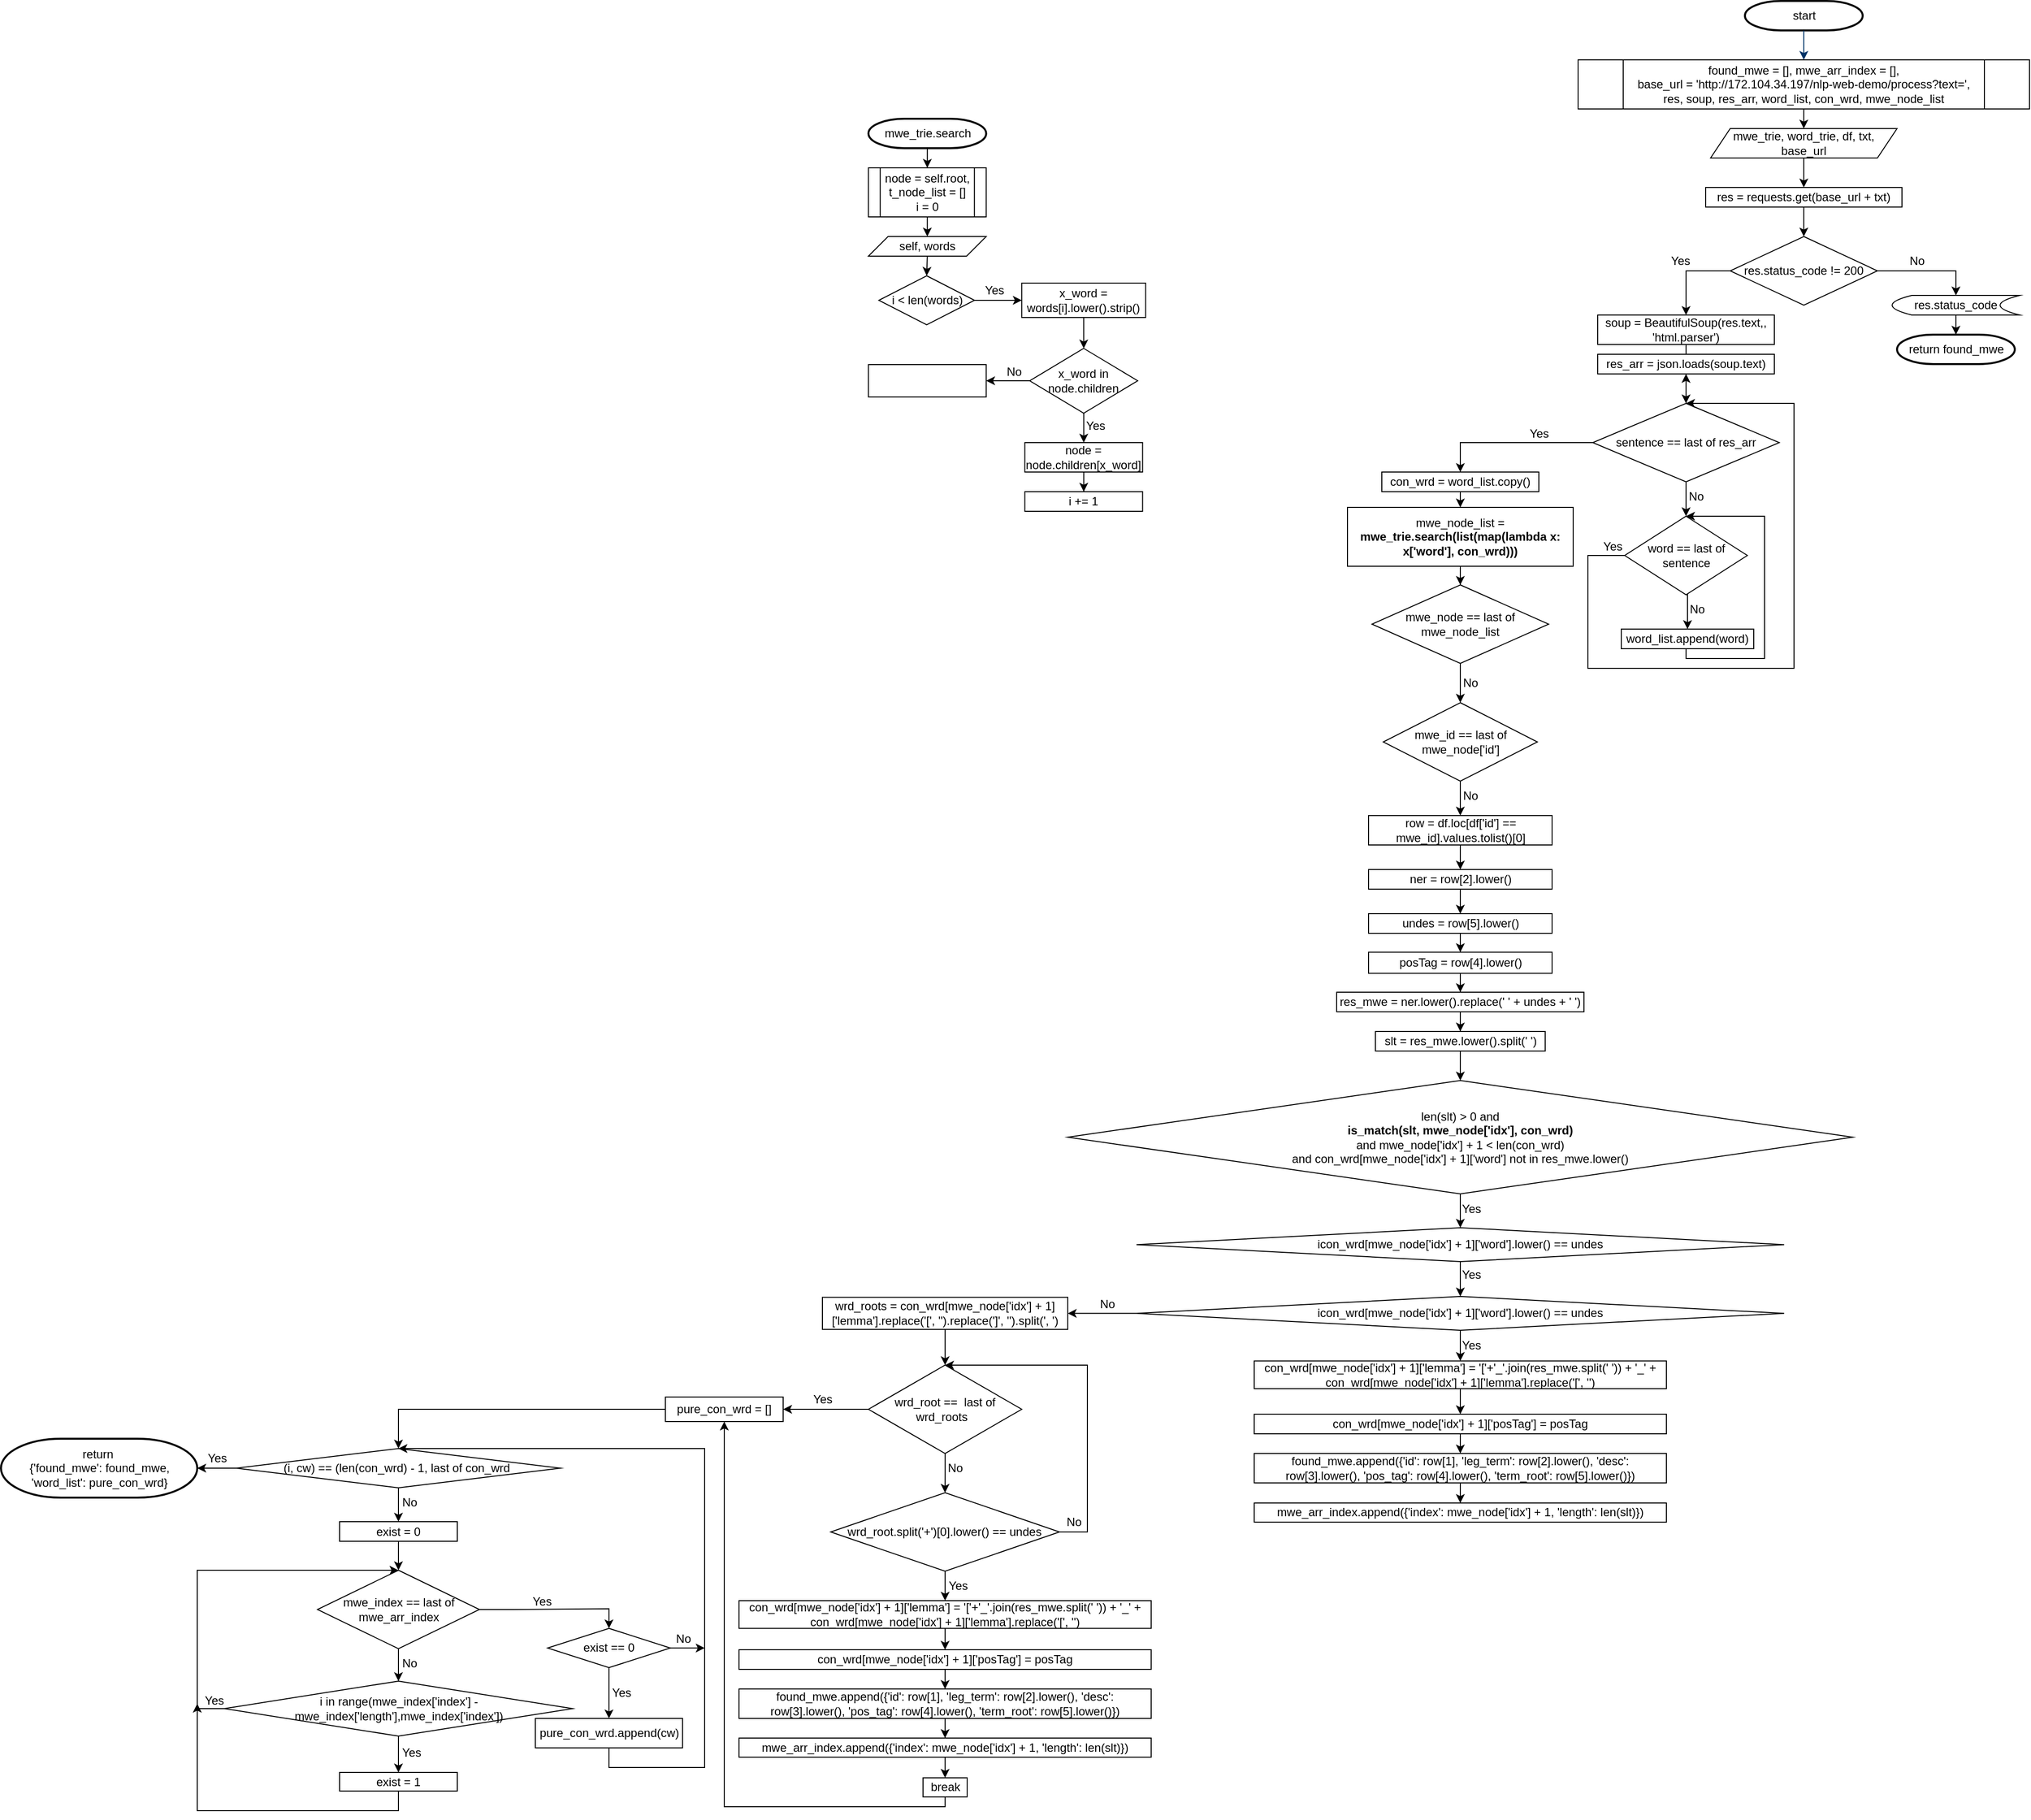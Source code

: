 <mxfile version="21.1.6" type="github">
  <diagram id="6a731a19-8d31-9384-78a2-239565b7b9f0" name="Page-1">
    <mxGraphModel dx="3327" dy="549" grid="1" gridSize="10" guides="1" tooltips="1" connect="1" arrows="1" fold="1" page="1" pageScale="1" pageWidth="1169" pageHeight="827" background="none" math="0" shadow="0">
      <root>
        <mxCell id="0" />
        <mxCell id="1" parent="0" />
        <mxCell id="2" value="start" style="shape=mxgraph.flowchart.terminator;strokeWidth=2;gradientColor=none;gradientDirection=north;fontStyle=0;html=1;" parent="1" vertex="1">
          <mxGeometry x="260" y="60" width="120" height="30" as="geometry" />
        </mxCell>
        <mxCell id="7" style="fontStyle=1;strokeColor=#003366;strokeWidth=1;html=1;entryX=0.5;entryY=0;entryDx=0;entryDy=0;" parent="1" source="2" target="uXSJqWY1-XG1KT0R3jyK-56" edge="1">
          <mxGeometry relative="1" as="geometry">
            <mxPoint x="320" y="130" as="targetPoint" />
          </mxGeometry>
        </mxCell>
        <mxCell id="uXSJqWY1-XG1KT0R3jyK-58" style="edgeStyle=orthogonalEdgeStyle;rounded=0;orthogonalLoop=1;jettySize=auto;html=1;exitX=0.5;exitY=1;exitDx=0;exitDy=0;entryX=0.5;entryY=0;entryDx=0;entryDy=0;" edge="1" parent="1" source="uXSJqWY1-XG1KT0R3jyK-56" target="uXSJqWY1-XG1KT0R3jyK-57">
          <mxGeometry relative="1" as="geometry" />
        </mxCell>
        <mxCell id="uXSJqWY1-XG1KT0R3jyK-56" value="found_mwe = [], mwe_arr_index = [],&lt;br&gt;base_url = &#39;http://172.104.34.197/nlp-web-demo/process?text=&lt;span style=&quot;background-color: initial;&quot;&gt;&#39;, &lt;br&gt;res, soup, res_arr, word_list, con_wrd, mwe_node_list&lt;/span&gt;" style="shape=process;whiteSpace=wrap;html=1;backgroundOutline=1;" vertex="1" parent="1">
          <mxGeometry x="90" y="120" width="460" height="50" as="geometry" />
        </mxCell>
        <mxCell id="uXSJqWY1-XG1KT0R3jyK-60" value="" style="edgeStyle=orthogonalEdgeStyle;rounded=0;orthogonalLoop=1;jettySize=auto;html=1;" edge="1" parent="1" source="uXSJqWY1-XG1KT0R3jyK-57" target="uXSJqWY1-XG1KT0R3jyK-59">
          <mxGeometry relative="1" as="geometry" />
        </mxCell>
        <mxCell id="uXSJqWY1-XG1KT0R3jyK-57" value="mwe_trie, word_trie, df, txt, base_url" style="shape=parallelogram;perimeter=parallelogramPerimeter;whiteSpace=wrap;html=1;fixedSize=1;" vertex="1" parent="1">
          <mxGeometry x="225" y="190" width="190" height="30" as="geometry" />
        </mxCell>
        <mxCell id="uXSJqWY1-XG1KT0R3jyK-62" value="" style="edgeStyle=orthogonalEdgeStyle;rounded=0;orthogonalLoop=1;jettySize=auto;html=1;" edge="1" parent="1" source="uXSJqWY1-XG1KT0R3jyK-59" target="uXSJqWY1-XG1KT0R3jyK-61">
          <mxGeometry relative="1" as="geometry" />
        </mxCell>
        <mxCell id="uXSJqWY1-XG1KT0R3jyK-59" value="res = requests.get(base_url + txt)" style="whiteSpace=wrap;html=1;" vertex="1" parent="1">
          <mxGeometry x="220" y="250" width="200" height="20" as="geometry" />
        </mxCell>
        <mxCell id="uXSJqWY1-XG1KT0R3jyK-64" style="edgeStyle=orthogonalEdgeStyle;rounded=0;orthogonalLoop=1;jettySize=auto;html=1;exitX=1;exitY=0.5;exitDx=0;exitDy=0;entryX=0.5;entryY=0;entryDx=0;entryDy=0;" edge="1" parent="1" source="uXSJqWY1-XG1KT0R3jyK-61" target="uXSJqWY1-XG1KT0R3jyK-63">
          <mxGeometry relative="1" as="geometry" />
        </mxCell>
        <mxCell id="uXSJqWY1-XG1KT0R3jyK-70" value="" style="edgeStyle=orthogonalEdgeStyle;rounded=0;orthogonalLoop=1;jettySize=auto;html=1;entryX=0.5;entryY=0;entryDx=0;entryDy=0;" edge="1" parent="1" source="uXSJqWY1-XG1KT0R3jyK-61" target="uXSJqWY1-XG1KT0R3jyK-69">
          <mxGeometry relative="1" as="geometry">
            <Array as="points">
              <mxPoint x="200" y="335" />
            </Array>
          </mxGeometry>
        </mxCell>
        <mxCell id="uXSJqWY1-XG1KT0R3jyK-61" value="res.status_code != 200" style="rhombus;whiteSpace=wrap;html=1;" vertex="1" parent="1">
          <mxGeometry x="245" y="300" width="150" height="70" as="geometry" />
        </mxCell>
        <mxCell id="uXSJqWY1-XG1KT0R3jyK-66" style="edgeStyle=orthogonalEdgeStyle;rounded=0;orthogonalLoop=1;jettySize=auto;html=1;exitX=0.5;exitY=1;exitDx=0;exitDy=0;" edge="1" parent="1" source="uXSJqWY1-XG1KT0R3jyK-63" target="uXSJqWY1-XG1KT0R3jyK-65">
          <mxGeometry relative="1" as="geometry" />
        </mxCell>
        <mxCell id="uXSJqWY1-XG1KT0R3jyK-63" value="res.status_code" style="shape=dataStorage;whiteSpace=wrap;html=1;fixedSize=1;" vertex="1" parent="1">
          <mxGeometry x="410" y="360" width="130" height="20" as="geometry" />
        </mxCell>
        <mxCell id="uXSJqWY1-XG1KT0R3jyK-65" value="return found_mwe" style="shape=mxgraph.flowchart.terminator;strokeWidth=2;gradientColor=none;gradientDirection=north;fontStyle=0;html=1;" vertex="1" parent="1">
          <mxGeometry x="415" y="400" width="120" height="30" as="geometry" />
        </mxCell>
        <mxCell id="uXSJqWY1-XG1KT0R3jyK-67" value="No" style="text;html=1;align=center;verticalAlign=middle;resizable=0;points=[];autosize=1;strokeColor=none;fillColor=none;" vertex="1" parent="1">
          <mxGeometry x="415" y="310" width="40" height="30" as="geometry" />
        </mxCell>
        <mxCell id="uXSJqWY1-XG1KT0R3jyK-73" value="" style="edgeStyle=orthogonalEdgeStyle;rounded=0;orthogonalLoop=1;jettySize=auto;html=1;" edge="1" parent="1" source="uXSJqWY1-XG1KT0R3jyK-69" target="uXSJqWY1-XG1KT0R3jyK-72">
          <mxGeometry relative="1" as="geometry">
            <Array as="points">
              <mxPoint x="200" y="520" />
              <mxPoint x="200" y="520" />
            </Array>
          </mxGeometry>
        </mxCell>
        <mxCell id="uXSJqWY1-XG1KT0R3jyK-69" value="soup = BeautifulSoup(res.text,, &#39;html.parser&#39;)" style="whiteSpace=wrap;html=1;" vertex="1" parent="1">
          <mxGeometry x="110" y="380" width="180" height="30" as="geometry" />
        </mxCell>
        <mxCell id="uXSJqWY1-XG1KT0R3jyK-71" value="Yes" style="text;html=1;align=center;verticalAlign=middle;resizable=0;points=[];autosize=1;strokeColor=none;fillColor=none;" vertex="1" parent="1">
          <mxGeometry x="174" y="310" width="40" height="30" as="geometry" />
        </mxCell>
        <mxCell id="uXSJqWY1-XG1KT0R3jyK-75" value="" style="edgeStyle=orthogonalEdgeStyle;rounded=0;orthogonalLoop=1;jettySize=auto;html=1;" edge="1" parent="1" source="uXSJqWY1-XG1KT0R3jyK-72" target="uXSJqWY1-XG1KT0R3jyK-74">
          <mxGeometry relative="1" as="geometry" />
        </mxCell>
        <mxCell id="uXSJqWY1-XG1KT0R3jyK-72" value="res_arr = json.loads(soup.text)" style="whiteSpace=wrap;html=1;" vertex="1" parent="1">
          <mxGeometry x="110" y="420" width="180" height="20" as="geometry" />
        </mxCell>
        <mxCell id="uXSJqWY1-XG1KT0R3jyK-79" value="" style="edgeStyle=orthogonalEdgeStyle;rounded=0;orthogonalLoop=1;jettySize=auto;html=1;" edge="1" parent="1" source="uXSJqWY1-XG1KT0R3jyK-74" target="uXSJqWY1-XG1KT0R3jyK-78">
          <mxGeometry relative="1" as="geometry" />
        </mxCell>
        <mxCell id="uXSJqWY1-XG1KT0R3jyK-88" value="" style="edgeStyle=orthogonalEdgeStyle;rounded=0;orthogonalLoop=1;jettySize=auto;html=1;entryX=0.5;entryY=0;entryDx=0;entryDy=0;" edge="1" parent="1" source="uXSJqWY1-XG1KT0R3jyK-74" target="uXSJqWY1-XG1KT0R3jyK-87">
          <mxGeometry relative="1" as="geometry">
            <Array as="points">
              <mxPoint x="-30" y="510" />
            </Array>
          </mxGeometry>
        </mxCell>
        <mxCell id="uXSJqWY1-XG1KT0R3jyK-74" value="sentence == last of res_arr" style="rhombus;whiteSpace=wrap;html=1;" vertex="1" parent="1">
          <mxGeometry x="105" y="470" width="190" height="80" as="geometry" />
        </mxCell>
        <mxCell id="uXSJqWY1-XG1KT0R3jyK-83" style="edgeStyle=orthogonalEdgeStyle;rounded=0;orthogonalLoop=1;jettySize=auto;html=1;exitX=0;exitY=0.5;exitDx=0;exitDy=0;entryX=0.5;entryY=0;entryDx=0;entryDy=0;" edge="1" parent="1" source="uXSJqWY1-XG1KT0R3jyK-78" target="uXSJqWY1-XG1KT0R3jyK-74">
          <mxGeometry relative="1" as="geometry">
            <Array as="points">
              <mxPoint x="100" y="625" />
              <mxPoint x="100" y="740" />
              <mxPoint x="310" y="740" />
              <mxPoint x="310" y="470" />
            </Array>
          </mxGeometry>
        </mxCell>
        <mxCell id="uXSJqWY1-XG1KT0R3jyK-111" style="edgeStyle=orthogonalEdgeStyle;rounded=0;orthogonalLoop=1;jettySize=auto;html=1;exitX=0.5;exitY=1;exitDx=0;exitDy=0;entryX=0.5;entryY=0;entryDx=0;entryDy=0;" edge="1" parent="1" source="uXSJqWY1-XG1KT0R3jyK-78" target="uXSJqWY1-XG1KT0R3jyK-80">
          <mxGeometry relative="1" as="geometry" />
        </mxCell>
        <mxCell id="uXSJqWY1-XG1KT0R3jyK-78" value="word == last of sentence" style="rhombus;whiteSpace=wrap;html=1;" vertex="1" parent="1">
          <mxGeometry x="137.5" y="585" width="125" height="80" as="geometry" />
        </mxCell>
        <mxCell id="uXSJqWY1-XG1KT0R3jyK-82" style="edgeStyle=orthogonalEdgeStyle;rounded=0;orthogonalLoop=1;jettySize=auto;html=1;exitX=0.5;exitY=1;exitDx=0;exitDy=0;entryX=0.5;entryY=0;entryDx=0;entryDy=0;" edge="1" parent="1" source="uXSJqWY1-XG1KT0R3jyK-80" target="uXSJqWY1-XG1KT0R3jyK-78">
          <mxGeometry relative="1" as="geometry">
            <mxPoint x="140" y="770" as="targetPoint" />
            <Array as="points">
              <mxPoint x="202" y="705" />
              <mxPoint x="200" y="705" />
              <mxPoint x="200" y="730" />
              <mxPoint x="280" y="730" />
              <mxPoint x="280" y="585" />
            </Array>
          </mxGeometry>
        </mxCell>
        <mxCell id="uXSJqWY1-XG1KT0R3jyK-80" value="word_list.append(word)" style="whiteSpace=wrap;html=1;" vertex="1" parent="1">
          <mxGeometry x="134" y="700" width="135" height="20" as="geometry" />
        </mxCell>
        <mxCell id="uXSJqWY1-XG1KT0R3jyK-84" value="No" style="text;html=1;align=center;verticalAlign=middle;resizable=0;points=[];autosize=1;strokeColor=none;fillColor=none;" vertex="1" parent="1">
          <mxGeometry x="190" y="550" width="40" height="30" as="geometry" />
        </mxCell>
        <mxCell id="uXSJqWY1-XG1KT0R3jyK-85" value="No" style="text;html=1;align=center;verticalAlign=middle;resizable=0;points=[];autosize=1;strokeColor=none;fillColor=none;" vertex="1" parent="1">
          <mxGeometry x="191" y="665" width="40" height="30" as="geometry" />
        </mxCell>
        <mxCell id="uXSJqWY1-XG1KT0R3jyK-86" value="Yes" style="text;html=1;align=center;verticalAlign=middle;resizable=0;points=[];autosize=1;strokeColor=none;fillColor=none;" vertex="1" parent="1">
          <mxGeometry x="105" y="601" width="40" height="30" as="geometry" />
        </mxCell>
        <mxCell id="uXSJqWY1-XG1KT0R3jyK-113" style="edgeStyle=orthogonalEdgeStyle;rounded=0;orthogonalLoop=1;jettySize=auto;html=1;exitX=0.5;exitY=1;exitDx=0;exitDy=0;entryX=0.5;entryY=0;entryDx=0;entryDy=0;" edge="1" parent="1" source="uXSJqWY1-XG1KT0R3jyK-87" target="uXSJqWY1-XG1KT0R3jyK-90">
          <mxGeometry relative="1" as="geometry" />
        </mxCell>
        <mxCell id="uXSJqWY1-XG1KT0R3jyK-87" value="con_wrd = word_list.copy()" style="whiteSpace=wrap;html=1;" vertex="1" parent="1">
          <mxGeometry x="-110" y="540" width="160" height="20" as="geometry" />
        </mxCell>
        <mxCell id="uXSJqWY1-XG1KT0R3jyK-89" value="Yes" style="text;html=1;align=center;verticalAlign=middle;resizable=0;points=[];autosize=1;strokeColor=none;fillColor=none;" vertex="1" parent="1">
          <mxGeometry x="30" y="486" width="40" height="30" as="geometry" />
        </mxCell>
        <mxCell id="uXSJqWY1-XG1KT0R3jyK-93" value="" style="edgeStyle=orthogonalEdgeStyle;rounded=0;orthogonalLoop=1;jettySize=auto;html=1;" edge="1" parent="1" source="uXSJqWY1-XG1KT0R3jyK-90" target="uXSJqWY1-XG1KT0R3jyK-92">
          <mxGeometry relative="1" as="geometry" />
        </mxCell>
        <mxCell id="uXSJqWY1-XG1KT0R3jyK-90" value="mwe_node_list = &lt;b&gt;mwe_trie.search(list(map(lambda x: x[&#39;word&#39;], con_wrd)))&lt;/b&gt;" style="whiteSpace=wrap;html=1;" vertex="1" parent="1">
          <mxGeometry x="-145" y="576" width="230" height="60" as="geometry" />
        </mxCell>
        <mxCell id="uXSJqWY1-XG1KT0R3jyK-95" value="" style="edgeStyle=orthogonalEdgeStyle;rounded=0;orthogonalLoop=1;jettySize=auto;html=1;" edge="1" parent="1" source="uXSJqWY1-XG1KT0R3jyK-92" target="uXSJqWY1-XG1KT0R3jyK-94">
          <mxGeometry relative="1" as="geometry" />
        </mxCell>
        <mxCell id="uXSJqWY1-XG1KT0R3jyK-92" value="mwe_node == last of mwe_node_list" style="rhombus;whiteSpace=wrap;html=1;" vertex="1" parent="1">
          <mxGeometry x="-120" y="655" width="180" height="80" as="geometry" />
        </mxCell>
        <mxCell id="uXSJqWY1-XG1KT0R3jyK-97" value="" style="edgeStyle=orthogonalEdgeStyle;rounded=0;orthogonalLoop=1;jettySize=auto;html=1;" edge="1" parent="1" source="uXSJqWY1-XG1KT0R3jyK-94" target="uXSJqWY1-XG1KT0R3jyK-96">
          <mxGeometry relative="1" as="geometry" />
        </mxCell>
        <mxCell id="uXSJqWY1-XG1KT0R3jyK-94" value="mwe_id == last of mwe_node[&#39;id&#39;]" style="rhombus;whiteSpace=wrap;html=1;" vertex="1" parent="1">
          <mxGeometry x="-108.5" y="775" width="157" height="80" as="geometry" />
        </mxCell>
        <mxCell id="uXSJqWY1-XG1KT0R3jyK-101" value="" style="edgeStyle=orthogonalEdgeStyle;rounded=0;orthogonalLoop=1;jettySize=auto;html=1;" edge="1" parent="1" source="uXSJqWY1-XG1KT0R3jyK-96" target="uXSJqWY1-XG1KT0R3jyK-100">
          <mxGeometry relative="1" as="geometry" />
        </mxCell>
        <mxCell id="uXSJqWY1-XG1KT0R3jyK-96" value="row = df.loc[df[&#39;id&#39;] == mwe_id].values.tolist()[0]" style="whiteSpace=wrap;html=1;" vertex="1" parent="1">
          <mxGeometry x="-123.5" y="890" width="187" height="30" as="geometry" />
        </mxCell>
        <mxCell id="uXSJqWY1-XG1KT0R3jyK-98" value="No" style="text;html=1;align=center;verticalAlign=middle;resizable=0;points=[];autosize=1;strokeColor=none;fillColor=none;" vertex="1" parent="1">
          <mxGeometry x="-40" y="855" width="40" height="30" as="geometry" />
        </mxCell>
        <mxCell id="uXSJqWY1-XG1KT0R3jyK-99" value="No" style="text;html=1;align=center;verticalAlign=middle;resizable=0;points=[];autosize=1;strokeColor=none;fillColor=none;" vertex="1" parent="1">
          <mxGeometry x="-40" y="740" width="40" height="30" as="geometry" />
        </mxCell>
        <mxCell id="uXSJqWY1-XG1KT0R3jyK-103" value="" style="edgeStyle=orthogonalEdgeStyle;rounded=0;orthogonalLoop=1;jettySize=auto;html=1;" edge="1" parent="1" source="uXSJqWY1-XG1KT0R3jyK-100" target="uXSJqWY1-XG1KT0R3jyK-102">
          <mxGeometry relative="1" as="geometry" />
        </mxCell>
        <mxCell id="uXSJqWY1-XG1KT0R3jyK-100" value="ner = row[2].lower()" style="whiteSpace=wrap;html=1;" vertex="1" parent="1">
          <mxGeometry x="-123.5" y="945" width="187" height="20" as="geometry" />
        </mxCell>
        <mxCell id="uXSJqWY1-XG1KT0R3jyK-105" value="" style="edgeStyle=orthogonalEdgeStyle;rounded=0;orthogonalLoop=1;jettySize=auto;html=1;" edge="1" parent="1" source="uXSJqWY1-XG1KT0R3jyK-102" target="uXSJqWY1-XG1KT0R3jyK-104">
          <mxGeometry relative="1" as="geometry" />
        </mxCell>
        <mxCell id="uXSJqWY1-XG1KT0R3jyK-102" value="undes = row[5].lower()" style="whiteSpace=wrap;html=1;" vertex="1" parent="1">
          <mxGeometry x="-123.5" y="990" width="187" height="20" as="geometry" />
        </mxCell>
        <mxCell id="uXSJqWY1-XG1KT0R3jyK-107" value="" style="edgeStyle=orthogonalEdgeStyle;rounded=0;orthogonalLoop=1;jettySize=auto;html=1;" edge="1" parent="1" source="uXSJqWY1-XG1KT0R3jyK-104" target="uXSJqWY1-XG1KT0R3jyK-106">
          <mxGeometry relative="1" as="geometry" />
        </mxCell>
        <mxCell id="uXSJqWY1-XG1KT0R3jyK-104" value="posTag = row[4].lower()" style="whiteSpace=wrap;html=1;" vertex="1" parent="1">
          <mxGeometry x="-123.5" y="1029.25" width="187" height="21.5" as="geometry" />
        </mxCell>
        <mxCell id="uXSJqWY1-XG1KT0R3jyK-109" value="" style="edgeStyle=orthogonalEdgeStyle;rounded=0;orthogonalLoop=1;jettySize=auto;html=1;" edge="1" parent="1" source="uXSJqWY1-XG1KT0R3jyK-106" target="uXSJqWY1-XG1KT0R3jyK-108">
          <mxGeometry relative="1" as="geometry" />
        </mxCell>
        <mxCell id="uXSJqWY1-XG1KT0R3jyK-106" value="res_mwe =&amp;nbsp;ner.lower().replace(&#39; &#39; + undes + &#39; &#39;)" style="whiteSpace=wrap;html=1;" vertex="1" parent="1">
          <mxGeometry x="-156" y="1070" width="252" height="20" as="geometry" />
        </mxCell>
        <mxCell id="uXSJqWY1-XG1KT0R3jyK-115" value="" style="edgeStyle=orthogonalEdgeStyle;rounded=0;orthogonalLoop=1;jettySize=auto;html=1;" edge="1" parent="1" source="uXSJqWY1-XG1KT0R3jyK-108" target="uXSJqWY1-XG1KT0R3jyK-114">
          <mxGeometry relative="1" as="geometry" />
        </mxCell>
        <mxCell id="uXSJqWY1-XG1KT0R3jyK-108" value="slt = res_mwe.lower().split(&#39; &#39;)" style="whiteSpace=wrap;html=1;" vertex="1" parent="1">
          <mxGeometry x="-116.5" y="1110" width="173" height="20" as="geometry" />
        </mxCell>
        <mxCell id="uXSJqWY1-XG1KT0R3jyK-117" value="" style="edgeStyle=orthogonalEdgeStyle;rounded=0;orthogonalLoop=1;jettySize=auto;html=1;" edge="1" parent="1" source="uXSJqWY1-XG1KT0R3jyK-114" target="uXSJqWY1-XG1KT0R3jyK-116">
          <mxGeometry relative="1" as="geometry" />
        </mxCell>
        <mxCell id="uXSJqWY1-XG1KT0R3jyK-114" value="len(slt) &amp;gt; 0 and &lt;br&gt;&lt;b&gt;is_match(slt, mwe_node[&#39;idx&#39;], con_wrd) &lt;/b&gt;&lt;br&gt;and mwe_node[&#39;idx&#39;] + 1 &amp;lt; len(con_wrd) &lt;br&gt;and con_wrd[mwe_node[&#39;idx&#39;] + 1][&#39;word&#39;] not in res_mwe.lower()" style="rhombus;whiteSpace=wrap;html=1;" vertex="1" parent="1">
          <mxGeometry x="-430" y="1160" width="800" height="115.5" as="geometry" />
        </mxCell>
        <mxCell id="uXSJqWY1-XG1KT0R3jyK-120" value="" style="edgeStyle=orthogonalEdgeStyle;rounded=0;orthogonalLoop=1;jettySize=auto;html=1;" edge="1" parent="1" source="uXSJqWY1-XG1KT0R3jyK-116" target="uXSJqWY1-XG1KT0R3jyK-119">
          <mxGeometry relative="1" as="geometry" />
        </mxCell>
        <mxCell id="uXSJqWY1-XG1KT0R3jyK-116" value="icon_wrd[mwe_node[&#39;idx&#39;] + 1][&#39;word&#39;].lower() == undes" style="rhombus;whiteSpace=wrap;html=1;" vertex="1" parent="1">
          <mxGeometry x="-360" y="1310" width="660" height="34.5" as="geometry" />
        </mxCell>
        <mxCell id="uXSJqWY1-XG1KT0R3jyK-118" value="Yes" style="text;html=1;align=center;verticalAlign=middle;resizable=0;points=[];autosize=1;strokeColor=none;fillColor=none;" vertex="1" parent="1">
          <mxGeometry x="-39" y="1275.5" width="40" height="30" as="geometry" />
        </mxCell>
        <mxCell id="uXSJqWY1-XG1KT0R3jyK-123" value="" style="edgeStyle=orthogonalEdgeStyle;rounded=0;orthogonalLoop=1;jettySize=auto;html=1;" edge="1" parent="1" source="uXSJqWY1-XG1KT0R3jyK-119" target="uXSJqWY1-XG1KT0R3jyK-122">
          <mxGeometry relative="1" as="geometry" />
        </mxCell>
        <mxCell id="uXSJqWY1-XG1KT0R3jyK-133" value="" style="edgeStyle=orthogonalEdgeStyle;rounded=0;orthogonalLoop=1;jettySize=auto;html=1;" edge="1" parent="1" source="uXSJqWY1-XG1KT0R3jyK-119" target="uXSJqWY1-XG1KT0R3jyK-132">
          <mxGeometry relative="1" as="geometry" />
        </mxCell>
        <mxCell id="uXSJqWY1-XG1KT0R3jyK-119" value="icon_wrd[mwe_node[&#39;idx&#39;] + 1][&#39;word&#39;].lower() == undes" style="rhombus;whiteSpace=wrap;html=1;" vertex="1" parent="1">
          <mxGeometry x="-360" y="1380" width="660" height="34.5" as="geometry" />
        </mxCell>
        <mxCell id="uXSJqWY1-XG1KT0R3jyK-121" value="Yes" style="text;html=1;align=center;verticalAlign=middle;resizable=0;points=[];autosize=1;strokeColor=none;fillColor=none;" vertex="1" parent="1">
          <mxGeometry x="-39" y="1343" width="40" height="30" as="geometry" />
        </mxCell>
        <mxCell id="uXSJqWY1-XG1KT0R3jyK-125" value="" style="edgeStyle=orthogonalEdgeStyle;rounded=0;orthogonalLoop=1;jettySize=auto;html=1;" edge="1" parent="1" source="uXSJqWY1-XG1KT0R3jyK-122" target="uXSJqWY1-XG1KT0R3jyK-124">
          <mxGeometry relative="1" as="geometry" />
        </mxCell>
        <mxCell id="uXSJqWY1-XG1KT0R3jyK-122" value="con_wrd[mwe_node[&#39;idx&#39;] + 1][&#39;lemma&#39;] = &#39;[&#39;+&#39;_&#39;.join(res_mwe.split(&#39; &#39;)) + &#39;_&#39; + con_wrd[mwe_node[&#39;idx&#39;] + 1][&#39;lemma&#39;].replace(&#39;[&#39;, &#39;&#39;)" style="whiteSpace=wrap;html=1;" vertex="1" parent="1">
          <mxGeometry x="-240" y="1445.75" width="420" height="28.25" as="geometry" />
        </mxCell>
        <mxCell id="uXSJqWY1-XG1KT0R3jyK-127" value="" style="edgeStyle=orthogonalEdgeStyle;rounded=0;orthogonalLoop=1;jettySize=auto;html=1;" edge="1" parent="1" source="uXSJqWY1-XG1KT0R3jyK-124" target="uXSJqWY1-XG1KT0R3jyK-126">
          <mxGeometry relative="1" as="geometry" />
        </mxCell>
        <mxCell id="uXSJqWY1-XG1KT0R3jyK-124" value="con_wrd[mwe_node[&#39;idx&#39;] + 1][&#39;posTag&#39;] = posTag" style="whiteSpace=wrap;html=1;" vertex="1" parent="1">
          <mxGeometry x="-240" y="1500" width="420" height="20" as="geometry" />
        </mxCell>
        <mxCell id="uXSJqWY1-XG1KT0R3jyK-129" value="" style="edgeStyle=orthogonalEdgeStyle;rounded=0;orthogonalLoop=1;jettySize=auto;html=1;" edge="1" parent="1" source="uXSJqWY1-XG1KT0R3jyK-126" target="uXSJqWY1-XG1KT0R3jyK-128">
          <mxGeometry relative="1" as="geometry" />
        </mxCell>
        <mxCell id="uXSJqWY1-XG1KT0R3jyK-126" value="found_mwe.append({&#39;id&#39;: row[1], &#39;leg_term&#39;: row[2].lower(), &#39;desc&#39;: row[3].lower(), &#39;pos_tag&#39;: row[4].lower(), &#39;term_root&#39;: row[5].lower()})" style="whiteSpace=wrap;html=1;" vertex="1" parent="1">
          <mxGeometry x="-240" y="1540" width="420" height="30" as="geometry" />
        </mxCell>
        <mxCell id="uXSJqWY1-XG1KT0R3jyK-128" value="mwe_arr_index.append({&#39;index&#39;: mwe_node[&#39;idx&#39;] + 1, &#39;length&#39;: len(slt)})" style="whiteSpace=wrap;html=1;" vertex="1" parent="1">
          <mxGeometry x="-240" y="1590.5" width="420" height="19.5" as="geometry" />
        </mxCell>
        <mxCell id="uXSJqWY1-XG1KT0R3jyK-130" value="Yes" style="text;html=1;align=center;verticalAlign=middle;resizable=0;points=[];autosize=1;strokeColor=none;fillColor=none;" vertex="1" parent="1">
          <mxGeometry x="-39" y="1414.5" width="40" height="30" as="geometry" />
        </mxCell>
        <mxCell id="uXSJqWY1-XG1KT0R3jyK-137" value="" style="edgeStyle=orthogonalEdgeStyle;rounded=0;orthogonalLoop=1;jettySize=auto;html=1;" edge="1" parent="1" source="uXSJqWY1-XG1KT0R3jyK-132" target="uXSJqWY1-XG1KT0R3jyK-136">
          <mxGeometry relative="1" as="geometry" />
        </mxCell>
        <mxCell id="uXSJqWY1-XG1KT0R3jyK-132" value="wrd_roots = con_wrd[mwe_node[&#39;idx&#39;] + 1][&#39;lemma&#39;].replace(&#39;[&#39;, &#39;&#39;).replace(&#39;]&#39;, &#39;&#39;).split(&#39;, &#39;)" style="whiteSpace=wrap;html=1;" vertex="1" parent="1">
          <mxGeometry x="-680" y="1380.87" width="250" height="32.75" as="geometry" />
        </mxCell>
        <mxCell id="uXSJqWY1-XG1KT0R3jyK-134" value="No" style="text;html=1;align=center;verticalAlign=middle;resizable=0;points=[];autosize=1;strokeColor=none;fillColor=none;" vertex="1" parent="1">
          <mxGeometry x="-410" y="1373" width="40" height="30" as="geometry" />
        </mxCell>
        <mxCell id="uXSJqWY1-XG1KT0R3jyK-142" value="" style="edgeStyle=orthogonalEdgeStyle;rounded=0;orthogonalLoop=1;jettySize=auto;html=1;" edge="1" parent="1" source="uXSJqWY1-XG1KT0R3jyK-136" target="uXSJqWY1-XG1KT0R3jyK-141">
          <mxGeometry relative="1" as="geometry" />
        </mxCell>
        <mxCell id="uXSJqWY1-XG1KT0R3jyK-157" value="" style="edgeStyle=orthogonalEdgeStyle;rounded=0;orthogonalLoop=1;jettySize=auto;html=1;" edge="1" parent="1" source="uXSJqWY1-XG1KT0R3jyK-136" target="uXSJqWY1-XG1KT0R3jyK-156">
          <mxGeometry relative="1" as="geometry" />
        </mxCell>
        <mxCell id="uXSJqWY1-XG1KT0R3jyK-136" value="wrd_root ==&amp;nbsp; last of wrd_roots&amp;nbsp;&amp;nbsp;" style="rhombus;whiteSpace=wrap;html=1;" vertex="1" parent="1">
          <mxGeometry x="-633.12" y="1450" width="156.25" height="90" as="geometry" />
        </mxCell>
        <mxCell id="uXSJqWY1-XG1KT0R3jyK-140" value="No" style="text;html=1;align=center;verticalAlign=middle;resizable=0;points=[];autosize=1;strokeColor=none;fillColor=none;" vertex="1" parent="1">
          <mxGeometry x="-565" y="1540" width="40" height="30" as="geometry" />
        </mxCell>
        <mxCell id="uXSJqWY1-XG1KT0R3jyK-150" style="edgeStyle=orthogonalEdgeStyle;rounded=0;orthogonalLoop=1;jettySize=auto;html=1;exitX=0.5;exitY=1;exitDx=0;exitDy=0;entryX=0.5;entryY=0;entryDx=0;entryDy=0;" edge="1" parent="1" source="uXSJqWY1-XG1KT0R3jyK-141" target="uXSJqWY1-XG1KT0R3jyK-144">
          <mxGeometry relative="1" as="geometry" />
        </mxCell>
        <mxCell id="uXSJqWY1-XG1KT0R3jyK-160" style="edgeStyle=orthogonalEdgeStyle;rounded=0;orthogonalLoop=1;jettySize=auto;html=1;exitX=1;exitY=0.5;exitDx=0;exitDy=0;entryX=0.5;entryY=0;entryDx=0;entryDy=0;" edge="1" parent="1" source="uXSJqWY1-XG1KT0R3jyK-141" target="uXSJqWY1-XG1KT0R3jyK-136">
          <mxGeometry relative="1" as="geometry">
            <Array as="points">
              <mxPoint x="-410" y="1620" />
              <mxPoint x="-410" y="1450" />
            </Array>
          </mxGeometry>
        </mxCell>
        <mxCell id="uXSJqWY1-XG1KT0R3jyK-141" value="wrd_root.split(&#39;+&#39;)[0].lower() == undes" style="rhombus;whiteSpace=wrap;html=1;" vertex="1" parent="1">
          <mxGeometry x="-671.56" y="1580" width="233.13" height="80" as="geometry" />
        </mxCell>
        <mxCell id="uXSJqWY1-XG1KT0R3jyK-143" value="" style="edgeStyle=orthogonalEdgeStyle;rounded=0;orthogonalLoop=1;jettySize=auto;html=1;" edge="1" parent="1" source="uXSJqWY1-XG1KT0R3jyK-144" target="uXSJqWY1-XG1KT0R3jyK-146">
          <mxGeometry relative="1" as="geometry" />
        </mxCell>
        <mxCell id="uXSJqWY1-XG1KT0R3jyK-144" value="con_wrd[mwe_node[&#39;idx&#39;] + 1][&#39;lemma&#39;] = &#39;[&#39;+&#39;_&#39;.join(res_mwe.split(&#39; &#39;)) + &#39;_&#39; + con_wrd[mwe_node[&#39;idx&#39;] + 1][&#39;lemma&#39;].replace(&#39;[&#39;, &#39;&#39;)" style="whiteSpace=wrap;html=1;" vertex="1" parent="1">
          <mxGeometry x="-764.99" y="1690" width="420" height="28.25" as="geometry" />
        </mxCell>
        <mxCell id="uXSJqWY1-XG1KT0R3jyK-145" value="" style="edgeStyle=orthogonalEdgeStyle;rounded=0;orthogonalLoop=1;jettySize=auto;html=1;" edge="1" parent="1" source="uXSJqWY1-XG1KT0R3jyK-146" target="uXSJqWY1-XG1KT0R3jyK-148">
          <mxGeometry relative="1" as="geometry" />
        </mxCell>
        <mxCell id="uXSJqWY1-XG1KT0R3jyK-146" value="con_wrd[mwe_node[&#39;idx&#39;] + 1][&#39;posTag&#39;] = posTag" style="whiteSpace=wrap;html=1;" vertex="1" parent="1">
          <mxGeometry x="-764.99" y="1740" width="420" height="20" as="geometry" />
        </mxCell>
        <mxCell id="uXSJqWY1-XG1KT0R3jyK-147" value="" style="edgeStyle=orthogonalEdgeStyle;rounded=0;orthogonalLoop=1;jettySize=auto;html=1;" edge="1" parent="1" source="uXSJqWY1-XG1KT0R3jyK-148" target="uXSJqWY1-XG1KT0R3jyK-149">
          <mxGeometry relative="1" as="geometry" />
        </mxCell>
        <mxCell id="uXSJqWY1-XG1KT0R3jyK-148" value="found_mwe.append({&#39;id&#39;: row[1], &#39;leg_term&#39;: row[2].lower(), &#39;desc&#39;: row[3].lower(), &#39;pos_tag&#39;: row[4].lower(), &#39;term_root&#39;: row[5].lower()})" style="whiteSpace=wrap;html=1;" vertex="1" parent="1">
          <mxGeometry x="-764.99" y="1780" width="420" height="30" as="geometry" />
        </mxCell>
        <mxCell id="uXSJqWY1-XG1KT0R3jyK-153" style="edgeStyle=orthogonalEdgeStyle;rounded=0;orthogonalLoop=1;jettySize=auto;html=1;exitX=0.5;exitY=1;exitDx=0;exitDy=0;entryX=0.5;entryY=0;entryDx=0;entryDy=0;" edge="1" parent="1" source="uXSJqWY1-XG1KT0R3jyK-149" target="uXSJqWY1-XG1KT0R3jyK-152">
          <mxGeometry relative="1" as="geometry" />
        </mxCell>
        <mxCell id="uXSJqWY1-XG1KT0R3jyK-149" value="mwe_arr_index.append({&#39;index&#39;: mwe_node[&#39;idx&#39;] + 1, &#39;length&#39;: len(slt)})" style="whiteSpace=wrap;html=1;" vertex="1" parent="1">
          <mxGeometry x="-764.99" y="1830" width="420" height="19.5" as="geometry" />
        </mxCell>
        <mxCell id="uXSJqWY1-XG1KT0R3jyK-151" value="Yes" style="text;html=1;align=center;verticalAlign=middle;resizable=0;points=[];autosize=1;strokeColor=none;fillColor=none;" vertex="1" parent="1">
          <mxGeometry x="-562" y="1660" width="40" height="30" as="geometry" />
        </mxCell>
        <mxCell id="uXSJqWY1-XG1KT0R3jyK-159" style="edgeStyle=orthogonalEdgeStyle;rounded=0;orthogonalLoop=1;jettySize=auto;html=1;exitX=0.5;exitY=1;exitDx=0;exitDy=0;entryX=0.5;entryY=1;entryDx=0;entryDy=0;" edge="1" parent="1" source="uXSJqWY1-XG1KT0R3jyK-152" target="uXSJqWY1-XG1KT0R3jyK-156">
          <mxGeometry relative="1" as="geometry">
            <mxPoint x="-770" y="1620" as="targetPoint" />
            <Array as="points">
              <mxPoint x="-555" y="1900" />
              <mxPoint x="-780" y="1900" />
            </Array>
          </mxGeometry>
        </mxCell>
        <mxCell id="uXSJqWY1-XG1KT0R3jyK-152" value="break" style="whiteSpace=wrap;html=1;" vertex="1" parent="1">
          <mxGeometry x="-577.49" y="1870.5" width="44.99" height="19.5" as="geometry" />
        </mxCell>
        <mxCell id="uXSJqWY1-XG1KT0R3jyK-164" style="edgeStyle=orthogonalEdgeStyle;rounded=0;orthogonalLoop=1;jettySize=auto;html=1;exitX=0;exitY=0.5;exitDx=0;exitDy=0;" edge="1" parent="1" source="uXSJqWY1-XG1KT0R3jyK-156" target="uXSJqWY1-XG1KT0R3jyK-162">
          <mxGeometry relative="1" as="geometry">
            <mxPoint x="-899.99" y="1500.0" as="sourcePoint" />
          </mxGeometry>
        </mxCell>
        <mxCell id="uXSJqWY1-XG1KT0R3jyK-156" value="pure_con_wrd = []" style="whiteSpace=wrap;html=1;" vertex="1" parent="1">
          <mxGeometry x="-839.99" y="1482.5" width="120" height="25" as="geometry" />
        </mxCell>
        <mxCell id="uXSJqWY1-XG1KT0R3jyK-158" value="Yes" style="text;html=1;align=center;verticalAlign=middle;resizable=0;points=[];autosize=1;strokeColor=none;fillColor=none;" vertex="1" parent="1">
          <mxGeometry x="-700" y="1470" width="40" height="30" as="geometry" />
        </mxCell>
        <mxCell id="uXSJqWY1-XG1KT0R3jyK-161" value="No" style="text;html=1;align=center;verticalAlign=middle;resizable=0;points=[];autosize=1;strokeColor=none;fillColor=none;" vertex="1" parent="1">
          <mxGeometry x="-444.43" y="1594.5" width="40" height="30" as="geometry" />
        </mxCell>
        <mxCell id="uXSJqWY1-XG1KT0R3jyK-166" value="" style="edgeStyle=orthogonalEdgeStyle;rounded=0;orthogonalLoop=1;jettySize=auto;html=1;" edge="1" parent="1" source="uXSJqWY1-XG1KT0R3jyK-162" target="uXSJqWY1-XG1KT0R3jyK-165">
          <mxGeometry relative="1" as="geometry" />
        </mxCell>
        <mxCell id="uXSJqWY1-XG1KT0R3jyK-200" style="edgeStyle=orthogonalEdgeStyle;rounded=0;orthogonalLoop=1;jettySize=auto;html=1;exitX=0;exitY=0.5;exitDx=0;exitDy=0;entryX=1;entryY=0.5;entryDx=0;entryDy=0;entryPerimeter=0;" edge="1" parent="1" source="uXSJqWY1-XG1KT0R3jyK-162" target="uXSJqWY1-XG1KT0R3jyK-199">
          <mxGeometry relative="1" as="geometry" />
        </mxCell>
        <mxCell id="uXSJqWY1-XG1KT0R3jyK-162" value="(i, cw) == (len(con_wrd) - 1, last of con_wrd&amp;nbsp;" style="rhombus;whiteSpace=wrap;html=1;" vertex="1" parent="1">
          <mxGeometry x="-1277" y="1535" width="330" height="40" as="geometry" />
        </mxCell>
        <mxCell id="uXSJqWY1-XG1KT0R3jyK-172" value="" style="edgeStyle=orthogonalEdgeStyle;rounded=0;orthogonalLoop=1;jettySize=auto;html=1;" edge="1" parent="1" source="uXSJqWY1-XG1KT0R3jyK-165" target="uXSJqWY1-XG1KT0R3jyK-171">
          <mxGeometry relative="1" as="geometry" />
        </mxCell>
        <mxCell id="uXSJqWY1-XG1KT0R3jyK-165" value="exist = 0" style="whiteSpace=wrap;html=1;" vertex="1" parent="1">
          <mxGeometry x="-1172" y="1609.5" width="120" height="20" as="geometry" />
        </mxCell>
        <mxCell id="uXSJqWY1-XG1KT0R3jyK-167" value="No" style="text;html=1;align=center;verticalAlign=middle;resizable=0;points=[];autosize=1;strokeColor=none;fillColor=none;" vertex="1" parent="1">
          <mxGeometry x="-1121" y="1575" width="40" height="30" as="geometry" />
        </mxCell>
        <mxCell id="uXSJqWY1-XG1KT0R3jyK-177" value="" style="edgeStyle=orthogonalEdgeStyle;rounded=0;orthogonalLoop=1;jettySize=auto;html=1;" edge="1" parent="1" source="uXSJqWY1-XG1KT0R3jyK-171" target="uXSJqWY1-XG1KT0R3jyK-176">
          <mxGeometry relative="1" as="geometry" />
        </mxCell>
        <mxCell id="uXSJqWY1-XG1KT0R3jyK-190" style="edgeStyle=orthogonalEdgeStyle;rounded=0;orthogonalLoop=1;jettySize=auto;html=1;exitX=1;exitY=0.5;exitDx=0;exitDy=0;entryX=0.5;entryY=0;entryDx=0;entryDy=0;" edge="1" parent="1" source="uXSJqWY1-XG1KT0R3jyK-171" target="uXSJqWY1-XG1KT0R3jyK-185">
          <mxGeometry relative="1" as="geometry" />
        </mxCell>
        <mxCell id="uXSJqWY1-XG1KT0R3jyK-171" value="mwe_index == last of mwe_arr_index" style="rhombus;whiteSpace=wrap;html=1;" vertex="1" parent="1">
          <mxGeometry x="-1194.5" y="1659" width="165" height="80" as="geometry" />
        </mxCell>
        <mxCell id="uXSJqWY1-XG1KT0R3jyK-175" value="No" style="text;html=1;align=center;verticalAlign=middle;resizable=0;points=[];autosize=1;strokeColor=none;fillColor=none;" vertex="1" parent="1">
          <mxGeometry x="-1121" y="1739" width="40" height="30" as="geometry" />
        </mxCell>
        <mxCell id="uXSJqWY1-XG1KT0R3jyK-179" value="" style="edgeStyle=orthogonalEdgeStyle;rounded=0;orthogonalLoop=1;jettySize=auto;html=1;" edge="1" parent="1" source="uXSJqWY1-XG1KT0R3jyK-176" target="uXSJqWY1-XG1KT0R3jyK-178">
          <mxGeometry relative="1" as="geometry" />
        </mxCell>
        <mxCell id="uXSJqWY1-XG1KT0R3jyK-182" style="edgeStyle=orthogonalEdgeStyle;rounded=0;orthogonalLoop=1;jettySize=auto;html=1;exitX=0;exitY=0.5;exitDx=0;exitDy=0;" edge="1" parent="1" source="uXSJqWY1-XG1KT0R3jyK-176">
          <mxGeometry relative="1" as="geometry">
            <mxPoint x="-1317" y="1795" as="targetPoint" />
          </mxGeometry>
        </mxCell>
        <mxCell id="uXSJqWY1-XG1KT0R3jyK-176" value="i in range(mwe_index[&#39;index&#39;] - mwe_index[&#39;length&#39;],mwe_index[&#39;index&#39;])" style="rhombus;whiteSpace=wrap;html=1;" vertex="1" parent="1">
          <mxGeometry x="-1289.5" y="1772" width="355" height="56" as="geometry" />
        </mxCell>
        <mxCell id="uXSJqWY1-XG1KT0R3jyK-181" style="edgeStyle=orthogonalEdgeStyle;rounded=0;orthogonalLoop=1;jettySize=auto;html=1;exitX=0.5;exitY=1;exitDx=0;exitDy=0;entryX=0.5;entryY=0;entryDx=0;entryDy=0;" edge="1" parent="1" source="uXSJqWY1-XG1KT0R3jyK-178" target="uXSJqWY1-XG1KT0R3jyK-171">
          <mxGeometry relative="1" as="geometry">
            <Array as="points">
              <mxPoint x="-1112" y="1904" />
              <mxPoint x="-1317" y="1904" />
              <mxPoint x="-1317" y="1659" />
            </Array>
          </mxGeometry>
        </mxCell>
        <mxCell id="uXSJqWY1-XG1KT0R3jyK-178" value="exist = 1" style="whiteSpace=wrap;html=1;" vertex="1" parent="1">
          <mxGeometry x="-1172" y="1865" width="120" height="19" as="geometry" />
        </mxCell>
        <mxCell id="uXSJqWY1-XG1KT0R3jyK-180" value="Yes" style="text;html=1;align=center;verticalAlign=middle;resizable=0;points=[];autosize=1;strokeColor=none;fillColor=none;" vertex="1" parent="1">
          <mxGeometry x="-1119" y="1829.75" width="40" height="30" as="geometry" />
        </mxCell>
        <mxCell id="uXSJqWY1-XG1KT0R3jyK-183" value="Yes" style="text;html=1;align=center;verticalAlign=middle;resizable=0;points=[];autosize=1;strokeColor=none;fillColor=none;" vertex="1" parent="1">
          <mxGeometry x="-1320" y="1777" width="40" height="30" as="geometry" />
        </mxCell>
        <mxCell id="uXSJqWY1-XG1KT0R3jyK-194" style="edgeStyle=orthogonalEdgeStyle;rounded=0;orthogonalLoop=1;jettySize=auto;html=1;exitX=0.5;exitY=1;exitDx=0;exitDy=0;entryX=0.5;entryY=0;entryDx=0;entryDy=0;" edge="1" parent="1" source="uXSJqWY1-XG1KT0R3jyK-185" target="uXSJqWY1-XG1KT0R3jyK-193">
          <mxGeometry relative="1" as="geometry" />
        </mxCell>
        <mxCell id="uXSJqWY1-XG1KT0R3jyK-197" style="edgeStyle=orthogonalEdgeStyle;rounded=0;orthogonalLoop=1;jettySize=auto;html=1;exitX=1;exitY=0.5;exitDx=0;exitDy=0;" edge="1" parent="1" source="uXSJqWY1-XG1KT0R3jyK-185">
          <mxGeometry relative="1" as="geometry">
            <mxPoint x="-800" y="1738" as="targetPoint" />
          </mxGeometry>
        </mxCell>
        <mxCell id="uXSJqWY1-XG1KT0R3jyK-185" value="exist == 0" style="rhombus;whiteSpace=wrap;html=1;" vertex="1" parent="1">
          <mxGeometry x="-960" y="1718.25" width="125" height="40" as="geometry" />
        </mxCell>
        <mxCell id="uXSJqWY1-XG1KT0R3jyK-191" value="Yes" style="text;html=1;align=center;verticalAlign=middle;resizable=0;points=[];autosize=1;strokeColor=none;fillColor=none;" vertex="1" parent="1">
          <mxGeometry x="-986" y="1676" width="40" height="30" as="geometry" />
        </mxCell>
        <mxCell id="uXSJqWY1-XG1KT0R3jyK-196" style="edgeStyle=orthogonalEdgeStyle;rounded=0;orthogonalLoop=1;jettySize=auto;html=1;exitX=0.5;exitY=1;exitDx=0;exitDy=0;entryX=0.5;entryY=0;entryDx=0;entryDy=0;" edge="1" parent="1" source="uXSJqWY1-XG1KT0R3jyK-193" target="uXSJqWY1-XG1KT0R3jyK-162">
          <mxGeometry relative="1" as="geometry">
            <Array as="points">
              <mxPoint x="-897" y="1860" />
              <mxPoint x="-800" y="1860" />
              <mxPoint x="-800" y="1535" />
            </Array>
          </mxGeometry>
        </mxCell>
        <mxCell id="uXSJqWY1-XG1KT0R3jyK-193" value="pure_con_wrd.append(cw)" style="rounded=0;whiteSpace=wrap;html=1;" vertex="1" parent="1">
          <mxGeometry x="-972.5" y="1810" width="150" height="30" as="geometry" />
        </mxCell>
        <mxCell id="uXSJqWY1-XG1KT0R3jyK-195" value="Yes" style="text;html=1;align=center;verticalAlign=middle;resizable=0;points=[];autosize=1;strokeColor=none;fillColor=none;" vertex="1" parent="1">
          <mxGeometry x="-905" y="1769" width="40" height="30" as="geometry" />
        </mxCell>
        <mxCell id="uXSJqWY1-XG1KT0R3jyK-198" value="No" style="text;html=1;align=center;verticalAlign=middle;resizable=0;points=[];autosize=1;strokeColor=none;fillColor=none;" vertex="1" parent="1">
          <mxGeometry x="-842" y="1714" width="40" height="30" as="geometry" />
        </mxCell>
        <mxCell id="uXSJqWY1-XG1KT0R3jyK-199" value="return&amp;nbsp;&lt;br&gt;{&#39;found_mwe&#39;: found_mwe, &lt;br&gt;&#39;word_list&#39;: pure_con_wrd}" style="shape=mxgraph.flowchart.terminator;strokeWidth=2;gradientColor=none;gradientDirection=north;fontStyle=0;html=1;" vertex="1" parent="1">
          <mxGeometry x="-1517" y="1525" width="200" height="60" as="geometry" />
        </mxCell>
        <mxCell id="uXSJqWY1-XG1KT0R3jyK-201" value="Yes" style="text;html=1;align=center;verticalAlign=middle;resizable=0;points=[];autosize=1;strokeColor=none;fillColor=none;" vertex="1" parent="1">
          <mxGeometry x="-1317" y="1530" width="40" height="30" as="geometry" />
        </mxCell>
        <mxCell id="uXSJqWY1-XG1KT0R3jyK-204" style="edgeStyle=orthogonalEdgeStyle;rounded=0;orthogonalLoop=1;jettySize=auto;html=1;entryX=0.5;entryY=0;entryDx=0;entryDy=0;" edge="1" parent="1" source="uXSJqWY1-XG1KT0R3jyK-202" target="uXSJqWY1-XG1KT0R3jyK-203">
          <mxGeometry relative="1" as="geometry" />
        </mxCell>
        <mxCell id="uXSJqWY1-XG1KT0R3jyK-202" value="mwe_trie.search" style="shape=mxgraph.flowchart.terminator;strokeWidth=2;gradientColor=none;gradientDirection=north;fontStyle=0;html=1;" vertex="1" parent="1">
          <mxGeometry x="-633.12" y="180" width="120" height="30" as="geometry" />
        </mxCell>
        <mxCell id="uXSJqWY1-XG1KT0R3jyK-211" style="edgeStyle=orthogonalEdgeStyle;rounded=0;orthogonalLoop=1;jettySize=auto;html=1;exitX=0.5;exitY=1;exitDx=0;exitDy=0;entryX=0.5;entryY=0;entryDx=0;entryDy=0;" edge="1" parent="1" source="uXSJqWY1-XG1KT0R3jyK-203" target="uXSJqWY1-XG1KT0R3jyK-210">
          <mxGeometry relative="1" as="geometry" />
        </mxCell>
        <mxCell id="uXSJqWY1-XG1KT0R3jyK-203" value="node = self.root, t_node_list = []&lt;br&gt;i = 0" style="shape=process;whiteSpace=wrap;html=1;backgroundOutline=1;" vertex="1" parent="1">
          <mxGeometry x="-633.12" y="230" width="120" height="50" as="geometry" />
        </mxCell>
        <mxCell id="uXSJqWY1-XG1KT0R3jyK-214" value="" style="edgeStyle=orthogonalEdgeStyle;rounded=0;orthogonalLoop=1;jettySize=auto;html=1;" edge="1" parent="1" source="uXSJqWY1-XG1KT0R3jyK-207" target="uXSJqWY1-XG1KT0R3jyK-213">
          <mxGeometry relative="1" as="geometry" />
        </mxCell>
        <mxCell id="uXSJqWY1-XG1KT0R3jyK-207" value="i &amp;lt; len(words)" style="rhombus;whiteSpace=wrap;html=1;" vertex="1" parent="1">
          <mxGeometry x="-622.5" y="340" width="97.5" height="50" as="geometry" />
        </mxCell>
        <mxCell id="uXSJqWY1-XG1KT0R3jyK-212" style="edgeStyle=orthogonalEdgeStyle;rounded=0;orthogonalLoop=1;jettySize=auto;html=1;exitX=0.5;exitY=1;exitDx=0;exitDy=0;entryX=0.5;entryY=0;entryDx=0;entryDy=0;" edge="1" parent="1" source="uXSJqWY1-XG1KT0R3jyK-210" target="uXSJqWY1-XG1KT0R3jyK-207">
          <mxGeometry relative="1" as="geometry" />
        </mxCell>
        <mxCell id="uXSJqWY1-XG1KT0R3jyK-210" value="self, words" style="shape=parallelogram;perimeter=parallelogramPerimeter;whiteSpace=wrap;html=1;fixedSize=1;" vertex="1" parent="1">
          <mxGeometry x="-633.12" y="300" width="120" height="20" as="geometry" />
        </mxCell>
        <mxCell id="uXSJqWY1-XG1KT0R3jyK-217" value="" style="edgeStyle=orthogonalEdgeStyle;rounded=0;orthogonalLoop=1;jettySize=auto;html=1;" edge="1" parent="1" source="uXSJqWY1-XG1KT0R3jyK-213" target="uXSJqWY1-XG1KT0R3jyK-216">
          <mxGeometry relative="1" as="geometry" />
        </mxCell>
        <mxCell id="uXSJqWY1-XG1KT0R3jyK-213" value="x_word = words[i].lower().strip()" style="whiteSpace=wrap;html=1;" vertex="1" parent="1">
          <mxGeometry x="-476.87" y="347.5" width="126.25" height="35" as="geometry" />
        </mxCell>
        <mxCell id="uXSJqWY1-XG1KT0R3jyK-215" value="Yes" style="text;html=1;align=center;verticalAlign=middle;resizable=0;points=[];autosize=1;strokeColor=none;fillColor=none;" vertex="1" parent="1">
          <mxGeometry x="-525" y="340" width="40" height="30" as="geometry" />
        </mxCell>
        <mxCell id="uXSJqWY1-XG1KT0R3jyK-219" value="" style="edgeStyle=orthogonalEdgeStyle;rounded=0;orthogonalLoop=1;jettySize=auto;html=1;" edge="1" parent="1" source="uXSJqWY1-XG1KT0R3jyK-216" target="uXSJqWY1-XG1KT0R3jyK-218">
          <mxGeometry relative="1" as="geometry" />
        </mxCell>
        <mxCell id="uXSJqWY1-XG1KT0R3jyK-224" value="" style="edgeStyle=orthogonalEdgeStyle;rounded=0;orthogonalLoop=1;jettySize=auto;html=1;" edge="1" parent="1" source="uXSJqWY1-XG1KT0R3jyK-216" target="uXSJqWY1-XG1KT0R3jyK-223">
          <mxGeometry relative="1" as="geometry" />
        </mxCell>
        <mxCell id="uXSJqWY1-XG1KT0R3jyK-216" value="x_word in node.children" style="rhombus;whiteSpace=wrap;html=1;" vertex="1" parent="1">
          <mxGeometry x="-468.75" y="414" width="110.01" height="66" as="geometry" />
        </mxCell>
        <mxCell id="uXSJqWY1-XG1KT0R3jyK-222" value="" style="edgeStyle=orthogonalEdgeStyle;rounded=0;orthogonalLoop=1;jettySize=auto;html=1;" edge="1" parent="1" source="uXSJqWY1-XG1KT0R3jyK-218" target="uXSJqWY1-XG1KT0R3jyK-221">
          <mxGeometry relative="1" as="geometry" />
        </mxCell>
        <mxCell id="uXSJqWY1-XG1KT0R3jyK-218" value="node = node.children[x_word]" style="whiteSpace=wrap;html=1;" vertex="1" parent="1">
          <mxGeometry x="-473.74" y="510" width="120" height="30" as="geometry" />
        </mxCell>
        <mxCell id="uXSJqWY1-XG1KT0R3jyK-220" value="Yes" style="text;html=1;align=center;verticalAlign=middle;resizable=0;points=[];autosize=1;strokeColor=none;fillColor=none;" vertex="1" parent="1">
          <mxGeometry x="-422" y="478" width="40" height="30" as="geometry" />
        </mxCell>
        <mxCell id="uXSJqWY1-XG1KT0R3jyK-221" value="i += 1" style="whiteSpace=wrap;html=1;" vertex="1" parent="1">
          <mxGeometry x="-473.74" y="560" width="120" height="20" as="geometry" />
        </mxCell>
        <mxCell id="uXSJqWY1-XG1KT0R3jyK-223" value="" style="whiteSpace=wrap;html=1;" vertex="1" parent="1">
          <mxGeometry x="-633.12" y="430.5" width="120" height="33" as="geometry" />
        </mxCell>
        <mxCell id="uXSJqWY1-XG1KT0R3jyK-225" value="No" style="text;html=1;align=center;verticalAlign=middle;resizable=0;points=[];autosize=1;strokeColor=none;fillColor=none;" vertex="1" parent="1">
          <mxGeometry x="-504.75" y="423" width="40" height="30" as="geometry" />
        </mxCell>
      </root>
    </mxGraphModel>
  </diagram>
</mxfile>
